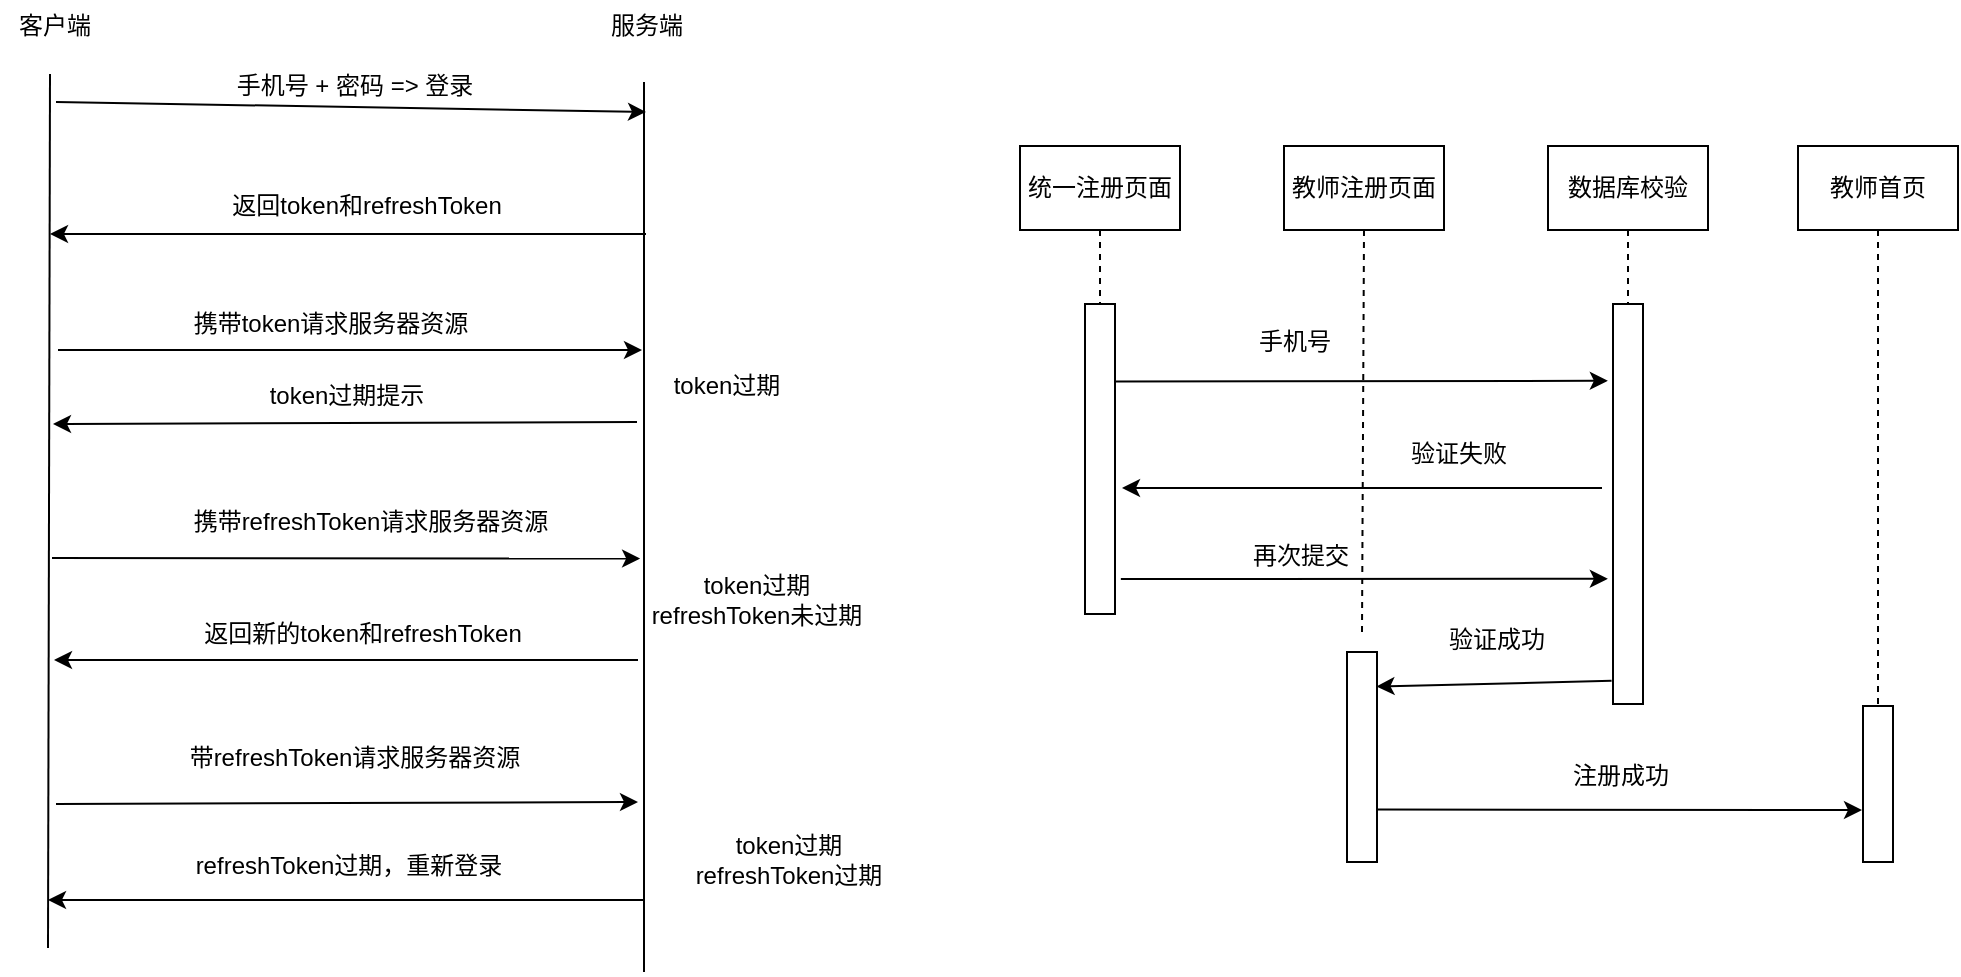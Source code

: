 <mxfile scale="1" border="20">
    <diagram id="CX3G9Xh7dB3GCvSDx5av" name="第 1 页">
        <mxGraphModel dx="1330" dy="785" grid="0" gridSize="10" guides="1" tooltips="1" connect="1" arrows="1" fold="1" page="1" pageScale="1" pageWidth="1169" pageHeight="827" background="#ffffff" math="0" shadow="0">
            <root>
                <mxCell id="0"/>
                <mxCell id="1" parent="0"/>
                <mxCell id="21" value="" style="endArrow=none;html=1;strokeColor=#000000;" parent="1" edge="1">
                    <mxGeometry width="50" height="50" relative="1" as="geometry">
                        <mxPoint x="110" y="486" as="sourcePoint"/>
                        <mxPoint x="111" y="49" as="targetPoint"/>
                    </mxGeometry>
                </mxCell>
                <mxCell id="22" value="&lt;font color=&quot;#000000&quot;&gt;客户端&lt;/font&gt;" style="text;html=1;align=center;verticalAlign=middle;resizable=0;points=[];autosize=1;strokeColor=none;fillColor=none;" parent="1" vertex="1">
                    <mxGeometry x="86" y="12" width="54" height="26" as="geometry"/>
                </mxCell>
                <mxCell id="23" value="" style="endArrow=none;html=1;strokeColor=#000000;" parent="1" edge="1">
                    <mxGeometry width="50" height="50" relative="1" as="geometry">
                        <mxPoint x="408" y="498" as="sourcePoint"/>
                        <mxPoint x="408.0" y="53" as="targetPoint"/>
                    </mxGeometry>
                </mxCell>
                <mxCell id="24" value="服务端" style="text;html=1;align=center;verticalAlign=middle;resizable=0;points=[];autosize=1;strokeColor=none;fillColor=none;fontColor=#000000;" parent="1" vertex="1">
                    <mxGeometry x="382" y="12" width="54" height="26" as="geometry"/>
                </mxCell>
                <mxCell id="25" value="" style="endArrow=classic;html=1;strokeColor=#000000;fontColor=#000000;" parent="1" edge="1">
                    <mxGeometry width="50" height="50" relative="1" as="geometry">
                        <mxPoint x="114" y="63" as="sourcePoint"/>
                        <mxPoint x="409" y="68" as="targetPoint"/>
                    </mxGeometry>
                </mxCell>
                <mxCell id="26" value="手机号 + 密码 =&amp;gt; 登录" style="text;html=1;align=center;verticalAlign=middle;resizable=0;points=[];autosize=1;strokeColor=none;fillColor=none;fontColor=#000000;" parent="1" vertex="1">
                    <mxGeometry x="195" y="42" width="136" height="26" as="geometry"/>
                </mxCell>
                <mxCell id="27" value="" style="endArrow=classic;html=1;strokeColor=#000000;fontColor=#000000;" parent="1" edge="1">
                    <mxGeometry width="50" height="50" relative="1" as="geometry">
                        <mxPoint x="409" y="129" as="sourcePoint"/>
                        <mxPoint x="111" y="129" as="targetPoint"/>
                    </mxGeometry>
                </mxCell>
                <mxCell id="28" value="返回token和refreshToken" style="text;html=1;align=center;verticalAlign=middle;resizable=0;points=[];autosize=1;strokeColor=none;fillColor=none;fontColor=#000000;" parent="1" vertex="1">
                    <mxGeometry x="192" y="102" width="153" height="26" as="geometry"/>
                </mxCell>
                <mxCell id="29" value="" style="endArrow=classic;html=1;strokeColor=#000000;fontColor=#000000;" parent="1" edge="1">
                    <mxGeometry width="50" height="50" relative="1" as="geometry">
                        <mxPoint x="115" y="187" as="sourcePoint"/>
                        <mxPoint x="407" y="187" as="targetPoint"/>
                    </mxGeometry>
                </mxCell>
                <mxCell id="30" value="携带token请求服务器资源" style="text;html=1;align=center;verticalAlign=middle;resizable=0;points=[];autosize=1;strokeColor=none;fillColor=none;fontColor=#000000;" parent="1" vertex="1">
                    <mxGeometry x="173" y="161" width="155" height="26" as="geometry"/>
                </mxCell>
                <mxCell id="31" value="token过期" style="text;html=1;align=center;verticalAlign=middle;resizable=0;points=[];autosize=1;strokeColor=none;fillColor=none;fontColor=#000000;" parent="1" vertex="1">
                    <mxGeometry x="413" y="192" width="71" height="26" as="geometry"/>
                </mxCell>
                <mxCell id="32" value="" style="edgeStyle=none;orthogonalLoop=1;jettySize=auto;html=1;strokeColor=#000000;fontColor=#000000;" parent="1" edge="1">
                    <mxGeometry width="100" relative="1" as="geometry">
                        <mxPoint x="404.5" y="223" as="sourcePoint"/>
                        <mxPoint x="112.5" y="224" as="targetPoint"/>
                        <Array as="points"/>
                    </mxGeometry>
                </mxCell>
                <mxCell id="33" value="token过期提示" style="text;html=1;align=center;verticalAlign=middle;resizable=0;points=[];autosize=1;strokeColor=none;fillColor=none;fontColor=#000000;" parent="1" vertex="1">
                    <mxGeometry x="211" y="197" width="95" height="26" as="geometry"/>
                </mxCell>
                <mxCell id="36" value="" style="edgeStyle=none;orthogonalLoop=1;jettySize=auto;html=1;strokeColor=#000000;fontColor=#000000;entryX=0.033;entryY=0.007;entryDx=0;entryDy=0;entryPerimeter=0;" parent="1" target="40" edge="1">
                    <mxGeometry width="100" relative="1" as="geometry">
                        <mxPoint x="112" y="291" as="sourcePoint"/>
                        <mxPoint x="413" y="291" as="targetPoint"/>
                        <Array as="points"/>
                    </mxGeometry>
                </mxCell>
                <mxCell id="37" value="携带refreshToken请求服务器资源" style="text;html=1;align=center;verticalAlign=middle;resizable=0;points=[];autosize=1;strokeColor=none;fillColor=none;fontColor=#000000;" parent="1" vertex="1">
                    <mxGeometry x="173" y="260" width="195" height="26" as="geometry"/>
                </mxCell>
                <mxCell id="38" value="" style="edgeStyle=none;orthogonalLoop=1;jettySize=auto;html=1;strokeColor=#000000;fontColor=#000000;" parent="1" edge="1">
                    <mxGeometry width="100" relative="1" as="geometry">
                        <mxPoint x="405" y="342" as="sourcePoint"/>
                        <mxPoint x="113" y="342" as="targetPoint"/>
                        <Array as="points"/>
                    </mxGeometry>
                </mxCell>
                <mxCell id="39" value="返回新的token和refreshToken" style="text;html=1;align=center;verticalAlign=middle;resizable=0;points=[];autosize=1;strokeColor=none;fillColor=none;fontColor=#000000;" parent="1" vertex="1">
                    <mxGeometry x="178" y="316" width="177" height="26" as="geometry"/>
                </mxCell>
                <mxCell id="40" value="token过期&lt;br&gt;refreshToken未过期" style="text;html=1;align=center;verticalAlign=middle;resizable=0;points=[];autosize=1;strokeColor=none;fillColor=none;fontColor=#000000;" parent="1" vertex="1">
                    <mxGeometry x="402" y="291" width="123" height="41" as="geometry"/>
                </mxCell>
                <mxCell id="41" value="" style="edgeStyle=none;orthogonalLoop=1;jettySize=auto;html=1;strokeColor=#000000;fontColor=#000000;" parent="1" edge="1">
                    <mxGeometry width="100" relative="1" as="geometry">
                        <mxPoint x="114" y="414" as="sourcePoint"/>
                        <mxPoint x="405" y="413" as="targetPoint"/>
                        <Array as="points"/>
                    </mxGeometry>
                </mxCell>
                <mxCell id="42" value="带refreshToken请求服务器资源" style="text;html=1;align=center;verticalAlign=middle;resizable=0;points=[];autosize=1;strokeColor=none;fillColor=none;fontColor=#000000;" parent="1" vertex="1">
                    <mxGeometry x="171.5" y="378" width="183" height="26" as="geometry"/>
                </mxCell>
                <mxCell id="43" value="token过期&lt;br&gt;refreshToken过期" style="text;html=1;align=center;verticalAlign=middle;resizable=0;points=[];autosize=1;strokeColor=none;fillColor=none;fontColor=#000000;" parent="1" vertex="1">
                    <mxGeometry x="424" y="421" width="111" height="41" as="geometry"/>
                </mxCell>
                <mxCell id="44" value="" style="edgeStyle=none;orthogonalLoop=1;jettySize=auto;html=1;strokeColor=#000000;fontColor=#000000;" parent="1" edge="1">
                    <mxGeometry width="100" relative="1" as="geometry">
                        <mxPoint x="408" y="462" as="sourcePoint"/>
                        <mxPoint x="110" y="462" as="targetPoint"/>
                        <Array as="points"/>
                    </mxGeometry>
                </mxCell>
                <mxCell id="45" value="&lt;div style=&quot;text-align: start;&quot;&gt;refreshToken过期，重新登录&lt;/div&gt;" style="text;html=1;align=center;verticalAlign=middle;resizable=0;points=[];autosize=1;strokeColor=none;fillColor=none;fontColor=#000000;" parent="1" vertex="1">
                    <mxGeometry x="174" y="432" width="171" height="26" as="geometry"/>
                </mxCell>
                <mxCell id="46" style="edgeStyle=none;html=1;exitX=1;exitY=0.25;exitDx=0;exitDy=0;strokeColor=#000000;entryX=-0.171;entryY=0.192;entryDx=0;entryDy=0;entryPerimeter=0;fontColor=#000000;" edge="1" parent="1" source="48" target="61">
                    <mxGeometry relative="1" as="geometry">
                        <mxPoint x="896" y="200" as="targetPoint"/>
                    </mxGeometry>
                </mxCell>
                <mxCell id="47" style="edgeStyle=none;html=1;exitX=1.195;exitY=0.887;exitDx=0;exitDy=0;entryX=-0.171;entryY=0.687;entryDx=0;entryDy=0;strokeColor=#000000;fontColor=#000000;exitPerimeter=0;entryPerimeter=0;" edge="1" parent="1" source="48" target="61">
                    <mxGeometry relative="1" as="geometry"/>
                </mxCell>
                <mxCell id="48" value="" style="rounded=0;whiteSpace=wrap;html=1;fillColor=#FFFFFF;strokeColor=#000000;fontColor=#000000;" vertex="1" parent="1">
                    <mxGeometry x="628.5" y="164" width="15" height="155" as="geometry"/>
                </mxCell>
                <mxCell id="49" value="学生注册页面" style="rounded=0;whiteSpace=wrap;html=1;fontColor=#000000;" vertex="1" parent="1">
                    <mxGeometry x="728" y="85" width="80" height="42" as="geometry"/>
                </mxCell>
                <mxCell id="50" style="edgeStyle=none;rounded=0;html=1;exitX=0.5;exitY=1;exitDx=0;exitDy=0;entryX=0.5;entryY=0;entryDx=0;entryDy=0;dashed=1;strokeColor=#000000;fontColor=#000000;endArrow=none;endFill=0;" edge="1" parent="1" source="51" target="61">
                    <mxGeometry relative="1" as="geometry"/>
                </mxCell>
                <mxCell id="51" value="数据库校验" style="rounded=0;whiteSpace=wrap;html=1;fillColor=#FFFFFF;strokeColor=#000000;fontColor=#000000;" vertex="1" parent="1">
                    <mxGeometry x="860" y="85" width="80" height="42" as="geometry"/>
                </mxCell>
                <mxCell id="52" style="edgeStyle=none;rounded=0;html=1;exitX=0.5;exitY=1;exitDx=0;exitDy=0;entryX=0.5;entryY=0;entryDx=0;entryDy=0;dashed=1;strokeColor=#000000;fontColor=#000000;endArrow=none;endFill=0;" edge="1" parent="1" source="53" target="67">
                    <mxGeometry relative="1" as="geometry"/>
                </mxCell>
                <mxCell id="53" value="教师首页" style="rounded=0;whiteSpace=wrap;html=1;fillColor=#FFFFFF;strokeColor=#000000;fontColor=#000000;" vertex="1" parent="1">
                    <mxGeometry x="985" y="85" width="80" height="42" as="geometry"/>
                </mxCell>
                <mxCell id="54" style="edgeStyle=none;html=1;exitX=0.5;exitY=1;exitDx=0;exitDy=0;entryX=0.5;entryY=0;entryDx=0;entryDy=0;strokeColor=#000000;fontColor=#000000;rounded=0;endArrow=none;endFill=0;dashed=1;" edge="1" parent="1" source="55" target="48">
                    <mxGeometry relative="1" as="geometry"/>
                </mxCell>
                <mxCell id="55" value="统一注册页面" style="rounded=0;whiteSpace=wrap;html=1;fillColor=#FFFFFF;strokeColor=#000000;fontColor=#000000;" vertex="1" parent="1">
                    <mxGeometry x="596" y="85" width="80" height="42" as="geometry"/>
                </mxCell>
                <mxCell id="56" value="学生注册页面" style="rounded=0;whiteSpace=wrap;html=1;fontColor=#000000;" vertex="1" parent="1">
                    <mxGeometry x="728" y="85" width="80" height="42" as="geometry"/>
                </mxCell>
                <mxCell id="57" style="edgeStyle=none;rounded=0;html=1;exitX=0.5;exitY=1;exitDx=0;exitDy=0;entryX=0.5;entryY=0;entryDx=0;entryDy=0;dashed=1;strokeColor=#000000;fontColor=#000000;endArrow=none;endFill=0;" edge="1" parent="1" source="58">
                    <mxGeometry relative="1" as="geometry">
                        <mxPoint x="767" y="328.0" as="targetPoint"/>
                    </mxGeometry>
                </mxCell>
                <mxCell id="58" value="教师注册页面" style="rounded=0;whiteSpace=wrap;html=1;fillColor=#FFFFFF;strokeColor=#000000;fontColor=#000000;" vertex="1" parent="1">
                    <mxGeometry x="728" y="85" width="80" height="42" as="geometry"/>
                </mxCell>
                <mxCell id="59" style="edgeStyle=none;html=1;strokeColor=#000000;fontColor=#000000;" edge="1" parent="1">
                    <mxGeometry relative="1" as="geometry">
                        <mxPoint x="887" y="256" as="sourcePoint"/>
                        <mxPoint x="647" y="256" as="targetPoint"/>
                    </mxGeometry>
                </mxCell>
                <mxCell id="60" style="edgeStyle=none;html=1;exitX=-0.047;exitY=0.942;exitDx=0;exitDy=0;entryX=0.982;entryY=0.145;entryDx=0;entryDy=0;entryPerimeter=0;strokeColor=#000000;fontColor=#000000;exitPerimeter=0;" edge="1" parent="1" source="61">
                    <mxGeometry relative="1" as="geometry">
                        <mxPoint x="774.23" y="355.26" as="targetPoint"/>
                    </mxGeometry>
                </mxCell>
                <mxCell id="61" value="" style="rounded=0;whiteSpace=wrap;html=1;fillColor=#FFFFFF;strokeColor=#000000;fontColor=#000000;" vertex="1" parent="1">
                    <mxGeometry x="892.5" y="164" width="15" height="200" as="geometry"/>
                </mxCell>
                <mxCell id="62" value="&lt;font&gt;手机号&lt;/font&gt;" style="text;html=1;align=center;verticalAlign=middle;resizable=0;points=[];autosize=1;strokeColor=none;fillColor=none;fontColor=#000000;" vertex="1" parent="1">
                    <mxGeometry x="705.5" y="170" width="54" height="26" as="geometry"/>
                </mxCell>
                <mxCell id="63" value="验证失败" style="text;html=1;align=center;verticalAlign=middle;resizable=0;points=[];autosize=1;strokeColor=none;fillColor=none;fontColor=#000000;" vertex="1" parent="1">
                    <mxGeometry x="782" y="226" width="66" height="26" as="geometry"/>
                </mxCell>
                <mxCell id="64" value="再次提交" style="text;html=1;align=center;verticalAlign=middle;resizable=0;points=[];autosize=1;strokeColor=none;fillColor=none;fontColor=#000000;" vertex="1" parent="1">
                    <mxGeometry x="703" y="277" width="66" height="26" as="geometry"/>
                </mxCell>
                <mxCell id="65" value="验证成功" style="text;html=1;align=center;verticalAlign=middle;resizable=0;points=[];autosize=1;strokeColor=none;fillColor=none;fontColor=#000000;" vertex="1" parent="1">
                    <mxGeometry x="801" y="319" width="66" height="26" as="geometry"/>
                </mxCell>
                <mxCell id="66" style="edgeStyle=none;html=1;exitX=1;exitY=0.75;exitDx=0;exitDy=0;strokeColor=#000000;fontColor=#000000;" edge="1" parent="1" source="70">
                    <mxGeometry relative="1" as="geometry">
                        <mxPoint x="1024.5" y="446" as="sourcePoint"/>
                        <mxPoint x="1017" y="417" as="targetPoint"/>
                    </mxGeometry>
                </mxCell>
                <mxCell id="67" value="" style="rounded=0;whiteSpace=wrap;html=1;fillColor=#FFFFFF;strokeColor=#000000;fontColor=#000000;" vertex="1" parent="1">
                    <mxGeometry x="1017.5" y="365" width="15" height="78" as="geometry"/>
                </mxCell>
                <mxCell id="68" style="edgeStyle=none;rounded=0;html=1;exitX=0;exitY=0.25;exitDx=0;exitDy=0;entryX=1;entryY=0.25;entryDx=0;entryDy=0;dashed=1;strokeColor=#000000;fontColor=#000000;endArrow=none;endFill=0;" edge="1" parent="1">
                    <mxGeometry relative="1" as="geometry">
                        <mxPoint x="759.5" y="375" as="sourcePoint"/>
                        <mxPoint x="774.5" y="375" as="targetPoint"/>
                    </mxGeometry>
                </mxCell>
                <mxCell id="69" value="注册成功" style="text;html=1;align=center;verticalAlign=middle;resizable=0;points=[];autosize=1;strokeColor=none;fillColor=none;fontColor=#000000;" vertex="1" parent="1">
                    <mxGeometry x="863" y="387" width="66" height="26" as="geometry"/>
                </mxCell>
                <mxCell id="70" value="" style="rounded=0;whiteSpace=wrap;html=1;fillColor=#FFFFFF;strokeColor=#000000;fontColor=#000000;" vertex="1" parent="1">
                    <mxGeometry x="759.5" y="338" width="15" height="105" as="geometry"/>
                </mxCell>
            </root>
        </mxGraphModel>
    </diagram>
</mxfile>